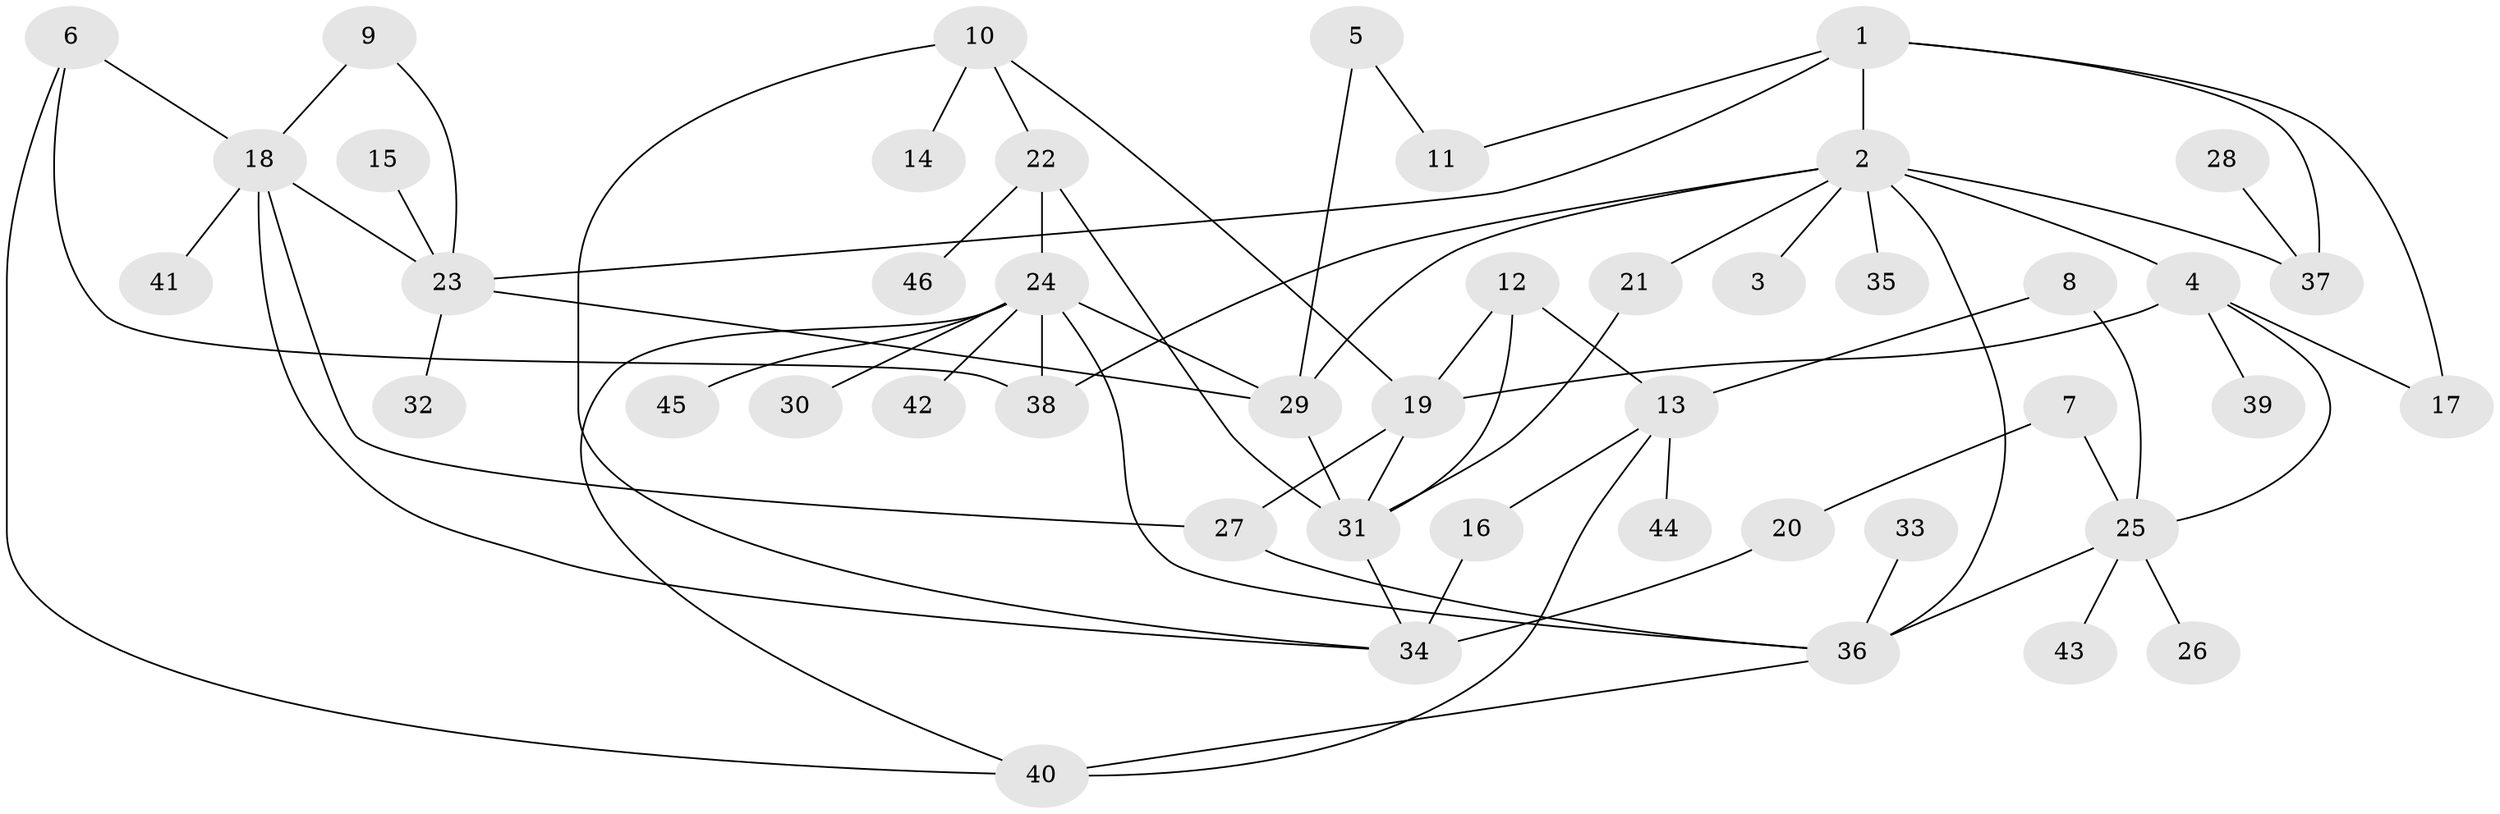 // original degree distribution, {8: 0.01098901098901099, 6: 0.054945054945054944, 5: 0.06593406593406594, 7: 0.01098901098901099, 3: 0.2087912087912088, 2: 0.31868131868131866, 1: 0.2857142857142857, 4: 0.04395604395604396}
// Generated by graph-tools (version 1.1) at 2025/49/03/09/25 03:49:19]
// undirected, 46 vertices, 69 edges
graph export_dot {
graph [start="1"]
  node [color=gray90,style=filled];
  1;
  2;
  3;
  4;
  5;
  6;
  7;
  8;
  9;
  10;
  11;
  12;
  13;
  14;
  15;
  16;
  17;
  18;
  19;
  20;
  21;
  22;
  23;
  24;
  25;
  26;
  27;
  28;
  29;
  30;
  31;
  32;
  33;
  34;
  35;
  36;
  37;
  38;
  39;
  40;
  41;
  42;
  43;
  44;
  45;
  46;
  1 -- 2 [weight=1.0];
  1 -- 11 [weight=1.0];
  1 -- 17 [weight=1.0];
  1 -- 23 [weight=1.0];
  1 -- 37 [weight=1.0];
  2 -- 3 [weight=1.0];
  2 -- 4 [weight=1.0];
  2 -- 21 [weight=1.0];
  2 -- 29 [weight=1.0];
  2 -- 35 [weight=1.0];
  2 -- 36 [weight=1.0];
  2 -- 37 [weight=1.0];
  2 -- 38 [weight=1.0];
  4 -- 17 [weight=1.0];
  4 -- 19 [weight=1.0];
  4 -- 25 [weight=1.0];
  4 -- 39 [weight=1.0];
  5 -- 11 [weight=1.0];
  5 -- 29 [weight=1.0];
  6 -- 18 [weight=1.0];
  6 -- 38 [weight=1.0];
  6 -- 40 [weight=1.0];
  7 -- 20 [weight=1.0];
  7 -- 25 [weight=1.0];
  8 -- 13 [weight=1.0];
  8 -- 25 [weight=1.0];
  9 -- 18 [weight=1.0];
  9 -- 23 [weight=1.0];
  10 -- 14 [weight=1.0];
  10 -- 19 [weight=1.0];
  10 -- 22 [weight=1.0];
  10 -- 34 [weight=1.0];
  12 -- 13 [weight=1.0];
  12 -- 19 [weight=1.0];
  12 -- 31 [weight=1.0];
  13 -- 16 [weight=1.0];
  13 -- 40 [weight=1.0];
  13 -- 44 [weight=1.0];
  15 -- 23 [weight=1.0];
  16 -- 34 [weight=1.0];
  18 -- 23 [weight=1.0];
  18 -- 27 [weight=1.0];
  18 -- 34 [weight=1.0];
  18 -- 41 [weight=1.0];
  19 -- 27 [weight=1.0];
  19 -- 31 [weight=1.0];
  20 -- 34 [weight=2.0];
  21 -- 31 [weight=1.0];
  22 -- 24 [weight=1.0];
  22 -- 31 [weight=1.0];
  22 -- 46 [weight=1.0];
  23 -- 29 [weight=1.0];
  23 -- 32 [weight=1.0];
  24 -- 29 [weight=2.0];
  24 -- 30 [weight=1.0];
  24 -- 36 [weight=1.0];
  24 -- 38 [weight=1.0];
  24 -- 40 [weight=1.0];
  24 -- 42 [weight=1.0];
  24 -- 45 [weight=1.0];
  25 -- 26 [weight=1.0];
  25 -- 36 [weight=1.0];
  25 -- 43 [weight=1.0];
  27 -- 36 [weight=1.0];
  28 -- 37 [weight=1.0];
  29 -- 31 [weight=1.0];
  31 -- 34 [weight=1.0];
  33 -- 36 [weight=1.0];
  36 -- 40 [weight=1.0];
}
